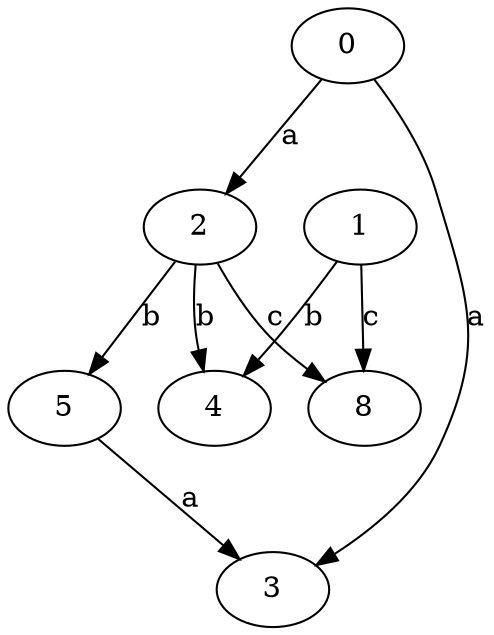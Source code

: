 strict digraph  {
2;
3;
4;
5;
0;
1;
8;
2 -> 4  [label=b];
2 -> 5  [label=b];
2 -> 8  [label=c];
5 -> 3  [label=a];
0 -> 2  [label=a];
0 -> 3  [label=a];
1 -> 4  [label=b];
1 -> 8  [label=c];
}
